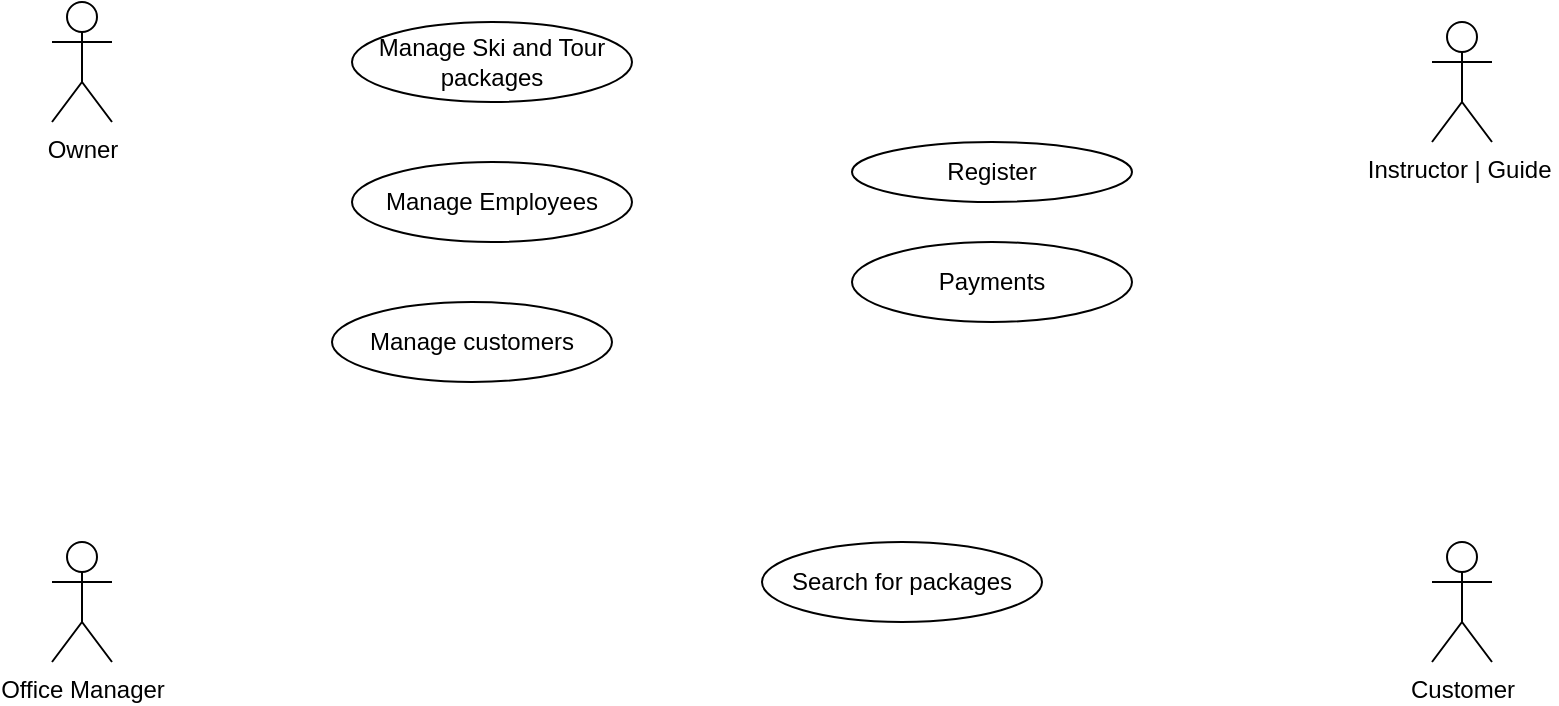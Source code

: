<mxfile version="14.8.1" type="github"><diagram id="u7V_BDu1VtyKSAVuI7es" name="Page-1"><mxGraphModel dx="868" dy="450" grid="1" gridSize="10" guides="1" tooltips="1" connect="1" arrows="1" fold="1" page="1" pageScale="1" pageWidth="850" pageHeight="1100" math="0" shadow="0"><root><mxCell id="0"/><mxCell id="1" parent="0"/><mxCell id="sTBiDpVoaxLkYzl0jwAo-2" value="Owner" style="shape=umlActor;verticalLabelPosition=bottom;verticalAlign=top;html=1;" vertex="1" parent="1"><mxGeometry x="70" y="160" width="30" height="60" as="geometry"/></mxCell><mxCell id="sTBiDpVoaxLkYzl0jwAo-3" value="Office Manager" style="shape=umlActor;verticalLabelPosition=bottom;verticalAlign=top;html=1;" vertex="1" parent="1"><mxGeometry x="70" y="430" width="30" height="60" as="geometry"/></mxCell><mxCell id="sTBiDpVoaxLkYzl0jwAo-5" value="Instructor | Guide&amp;nbsp;" style="shape=umlActor;verticalLabelPosition=bottom;verticalAlign=top;html=1;" vertex="1" parent="1"><mxGeometry x="760" y="170" width="30" height="60" as="geometry"/></mxCell><mxCell id="sTBiDpVoaxLkYzl0jwAo-8" value="Customer&lt;br&gt;" style="shape=umlActor;verticalLabelPosition=bottom;verticalAlign=top;html=1;" vertex="1" parent="1"><mxGeometry x="760" y="430" width="30" height="60" as="geometry"/></mxCell><mxCell id="sTBiDpVoaxLkYzl0jwAo-9" value="Manage Ski and Tour packages" style="ellipse;whiteSpace=wrap;html=1;" vertex="1" parent="1"><mxGeometry x="220" y="170" width="140" height="40" as="geometry"/></mxCell><mxCell id="sTBiDpVoaxLkYzl0jwAo-10" value="Manage Employees" style="ellipse;whiteSpace=wrap;html=1;" vertex="1" parent="1"><mxGeometry x="220" y="240" width="140" height="40" as="geometry"/></mxCell><mxCell id="sTBiDpVoaxLkYzl0jwAo-11" value="Search for packages" style="ellipse;whiteSpace=wrap;html=1;" vertex="1" parent="1"><mxGeometry x="425" y="430" width="140" height="40" as="geometry"/></mxCell><mxCell id="sTBiDpVoaxLkYzl0jwAo-12" value="Register" style="ellipse;whiteSpace=wrap;html=1;" vertex="1" parent="1"><mxGeometry x="470" y="230" width="140" height="30" as="geometry"/></mxCell><mxCell id="sTBiDpVoaxLkYzl0jwAo-13" value="Payments" style="ellipse;whiteSpace=wrap;html=1;" vertex="1" parent="1"><mxGeometry x="470" y="280" width="140" height="40" as="geometry"/></mxCell><mxCell id="sTBiDpVoaxLkYzl0jwAo-14" value="Manage customers" style="ellipse;whiteSpace=wrap;html=1;" vertex="1" parent="1"><mxGeometry x="210" y="310" width="140" height="40" as="geometry"/></mxCell></root></mxGraphModel></diagram></mxfile>